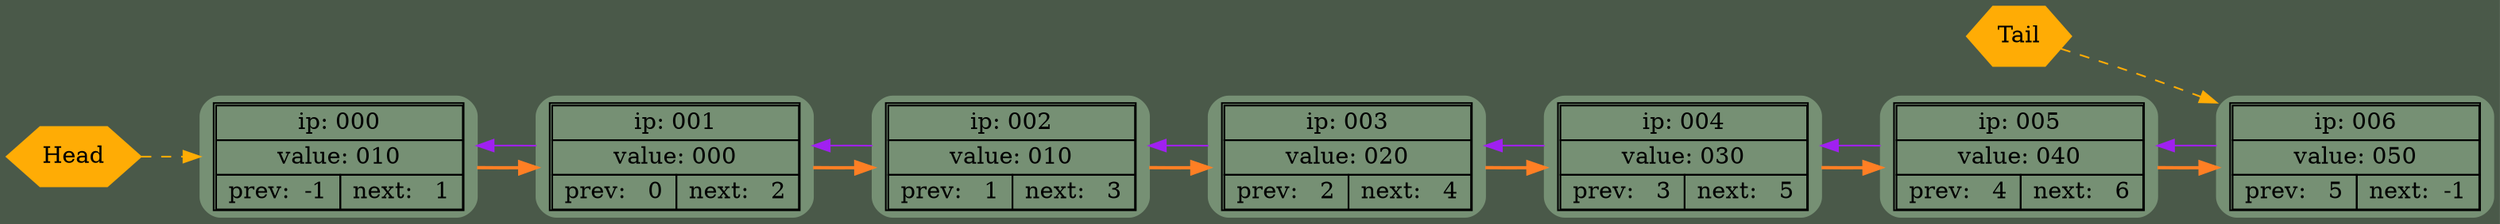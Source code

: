 digraph G {
	rankdir = LR;
	bgcolor="#4A5949"
	node000 [shape=Mrecord; style=filled; color="#769074"; label = <
		         <table BORDER="1" CELLBORDER="1" CELLSPACING="0" CELLPADDING="2" BGCOLOR="#769074" COLOR="black">
			           <tr><td align='center' colspan='2'> ip: 000 </td></tr>
			           <tr><td align='center' colspan='2'> value: 010 </td></tr>
			           <tr><td PORT='prev' align='center' > prev:  -1 </td>
			               <td PORT='next' align='center'> next:   1 </td></tr>
		         </table> >];
	node001 [shape=Mrecord; style=filled; color="#769074"; label = <
		         <table BORDER="1" CELLBORDER="1" CELLSPACING="0" CELLPADDING="2" BGCOLOR="#769074" COLOR="black">
			           <tr><td align='center' colspan='2'> ip: 001 </td></tr>
			           <tr><td align='center' colspan='2'> value: 000 </td></tr>
			           <tr><td PORT='prev' align='center' > prev:   0 </td>
			               <td PORT='next' align='center'> next:   2 </td></tr>
		         </table> >];
	node002 [shape=Mrecord; style=filled; color="#769074"; label = <
		         <table BORDER="1" CELLBORDER="1" CELLSPACING="0" CELLPADDING="2" BGCOLOR="#769074" COLOR="black">
			           <tr><td align='center' colspan='2'> ip: 002 </td></tr>
			           <tr><td align='center' colspan='2'> value: 010 </td></tr>
			           <tr><td PORT='prev' align='center' > prev:   1 </td>
			               <td PORT='next' align='center'> next:   3 </td></tr>
		         </table> >];
	node003 [shape=Mrecord; style=filled; color="#769074"; label = <
		         <table BORDER="1" CELLBORDER="1" CELLSPACING="0" CELLPADDING="2" BGCOLOR="#769074" COLOR="black">
			           <tr><td align='center' colspan='2'> ip: 003 </td></tr>
			           <tr><td align='center' colspan='2'> value: 020 </td></tr>
			           <tr><td PORT='prev' align='center' > prev:   2 </td>
			               <td PORT='next' align='center'> next:   4 </td></tr>
		         </table> >];
	node004 [shape=Mrecord; style=filled; color="#769074"; label = <
		         <table BORDER="1" CELLBORDER="1" CELLSPACING="0" CELLPADDING="2" BGCOLOR="#769074" COLOR="black">
			           <tr><td align='center' colspan='2'> ip: 004 </td></tr>
			           <tr><td align='center' colspan='2'> value: 030 </td></tr>
			           <tr><td PORT='prev' align='center' > prev:   3 </td>
			               <td PORT='next' align='center'> next:   5 </td></tr>
		         </table> >];
	node005 [shape=Mrecord; style=filled; color="#769074"; label = <
		         <table BORDER="1" CELLBORDER="1" CELLSPACING="0" CELLPADDING="2" BGCOLOR="#769074" COLOR="black">
			           <tr><td align='center' colspan='2'> ip: 005 </td></tr>
			           <tr><td align='center' colspan='2'> value: 040 </td></tr>
			           <tr><td PORT='prev' align='center' > prev:   4 </td>
			               <td PORT='next' align='center'> next:   6 </td></tr>
		         </table> >];
	node006 [shape=Mrecord; style=filled; color="#769074"; label = <
		         <table BORDER="1" CELLBORDER="1" CELLSPACING="0" CELLPADDING="2" BGCOLOR="#769074" COLOR="black">
			           <tr><td align='center' colspan='2'> ip: 006 </td></tr>
			           <tr><td align='center' colspan='2'> value: 050 </td></tr>
			           <tr><td PORT='prev' align='center' > prev:   5 </td>
			               <td PORT='next' align='center'> next:  -1 </td></tr>
		         </table> >];


	node000 -> node001 [style=bold; weight=1000; color=chocolate1; ];
	node001 -> node002 [style=bold; weight=1000; color=chocolate1; ];
	node002 -> node003 [style=bold; weight=1000; color=chocolate1; ];
	node003 -> node004 [style=bold; weight=1000; color=chocolate1; ];
	node004 -> node005 [style=bold; weight=1000; color=chocolate1; ];
	node005 -> node006 [style=bold; weight=1000; color=chocolate1; ];
	node006 -> node005 [weight=0; color=purple; constraint=false; ];
	node005 -> node004 [weight=0; color=purple; constraint=false; ];
	node004 -> node003 [weight=0; color=purple; constraint=false; ];
	node003 -> node002 [weight=0; color=purple; constraint=false; ];
	node002 -> node001 [weight=0; color=purple; constraint=false; ];
	node001 -> node000 [weight=0; color=purple; constraint=false; ];

	head [shape=hexagon; style=filled; color="#ffac05"; label="Head"];
	head -> node000 [style=dashed; color="#ffac05"];
	tail [shape=hexagon; style=filled; color="#ffac05"; label="Tail"];
	tail -> node006 [style=dashed; color="#ffac05"];

}
